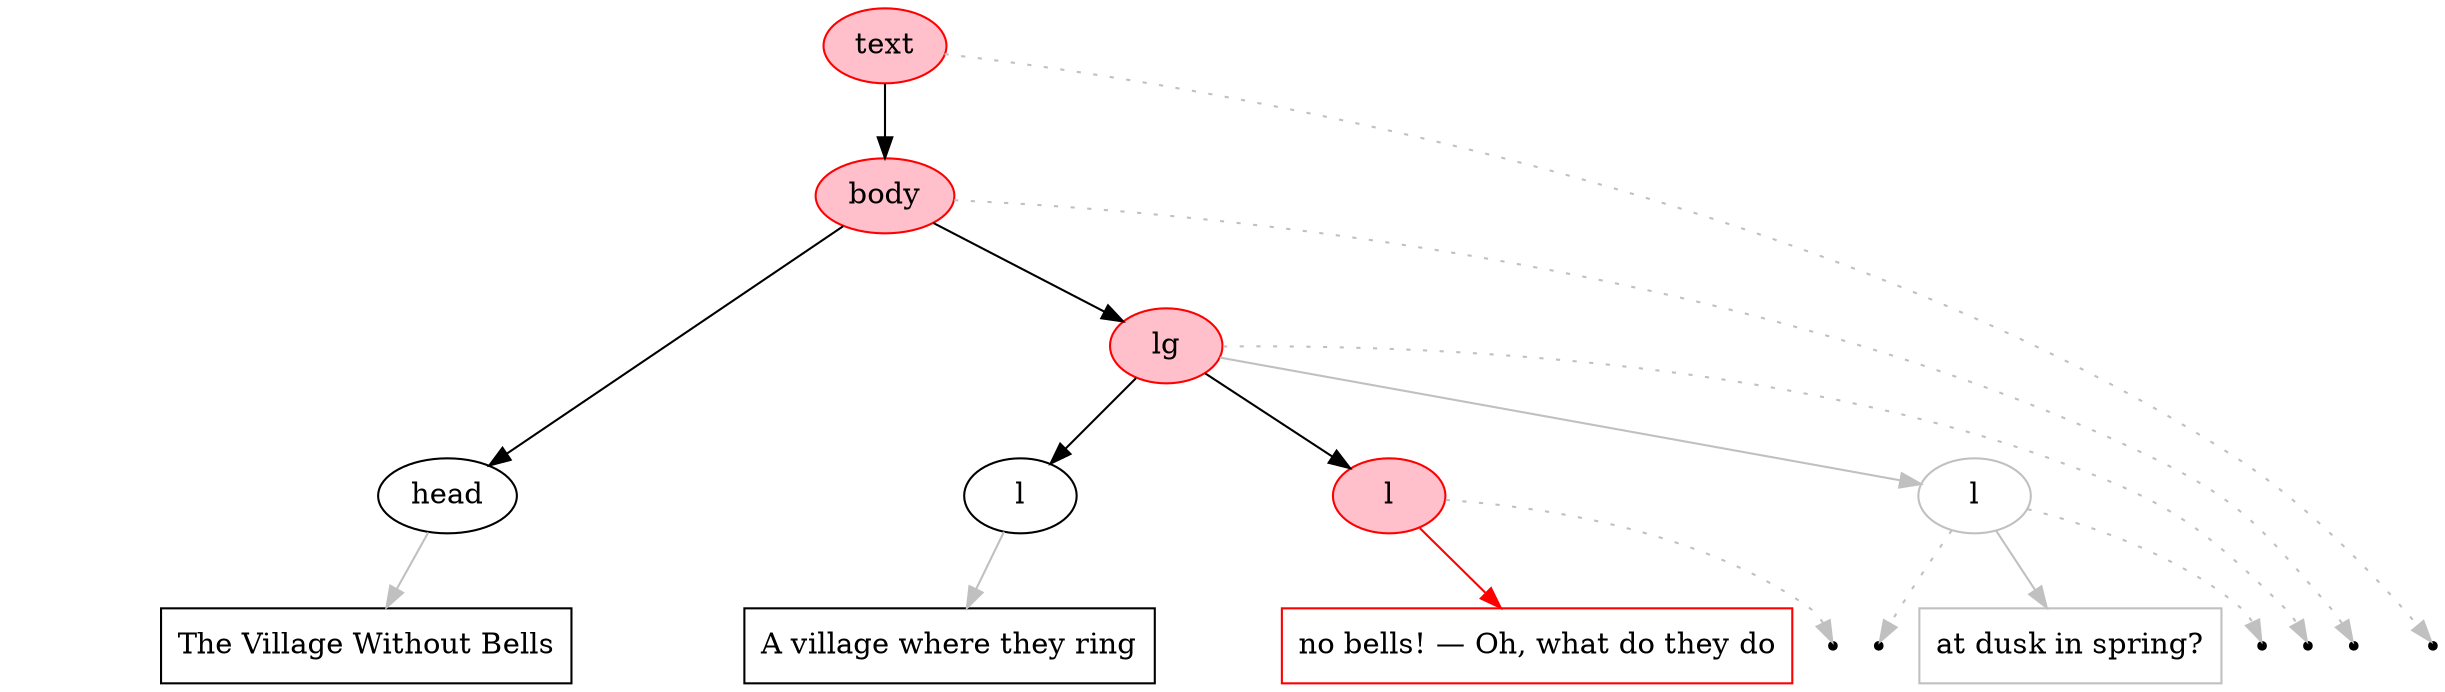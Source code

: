 digraph { 
  node [ordering=out]; 
  subgraph { 
    rank=same; 
start_text_10 [label="text\nstart", shape=point, color=transparent];
end_text_10 [label="text\nend", shape=point, color=black];
start_body_10 [label="body\nstart", shape=point, color=transparent];
end_body_10 [label="body\nend", shape=point, color=black];
start_head_10 [label="head\nstart", shape=point, color=transparent];
end_head_10 [label="head\nend", shape=point, color=transparent];
pcd7 [shape=box, label="The Village Without Bells"color=black];
start_lg_11 [label="lg\nstart", shape=point, color=transparent];
end_lg_11 [label="lg\nend", shape=point, color=black];
start_l_11 [label="l\nstart", shape=point, color=transparent];
end_l_11 [label="l\nend", shape=point, color=transparent];
pcd8 [shape=box, label="A village where they ring"color=black];
start_l_12 [label="l\nstart", shape=point, color=transparent];
end_l_12 [label="l\nend", shape=point, color=black];
pcd9 [shape=box, label="no bells! — Oh, what do they do"color=red];
start_l_13 [label="l\nstart", shape=point, color=black];
end_l_13 [label="l\nend", shape=point, color=black];
pcd10 [shape=box, label="at dusk in spring?"color=gray];
  } 

text_10 [label=text, color=red, shape=oval, style=filled, fillcolor=pink]; 
body_10 [label=body, color=red, shape=oval, style=filled, fillcolor=pink]; 
head_10 [label=head, color=black, shape=oval]; 
lg_11 [label=lg, color=red, shape=oval, style=filled, fillcolor=pink]; 
l_11 [label=l, color=black, shape=oval]; 
l_12 [label=l, color=red, shape=oval, style=filled, fillcolor=pink]; 
l_13 [label=l, color=gray, shape=oval]; 

text_10 -> start_text_10 [style=invis, arrowhead=none];
text_10 -> body_10 [color=black];
text_10 -> end_text_10 [color=gray, style=dotted];
body_10 -> start_body_10 [style=invis, arrowhead=none];
body_10 -> head_10 [color=black];
body_10 -> lg_11 [color=black];
body_10 -> end_body_10 [color=gray, style=dotted];
head_10 -> start_head_10 [style=invis, arrowhead=none];
head_10 -> pcd7 [color=gray];
head_10 -> end_head_10 [style=invis, arrowhead=none];
lg_11 -> start_lg_11 [style=invis, arrowhead=none];
lg_11 -> l_11 [color=black];
lg_11 -> l_12 [color=black];
lg_11 -> l_13 [color=gray];
lg_11 -> end_lg_11 [color=gray, style=dotted];
l_11 -> start_l_11 [style=invis, arrowhead=none];
l_11 -> pcd8 [color=gray];
l_11 -> end_l_11 [style=invis, arrowhead=none];
l_12 -> start_l_12 [style=invis, arrowhead=none];
l_12 -> pcd9 [color=red];
l_12 -> end_l_12 [color=gray, style=dotted];
l_13 -> start_l_13 [color=gray, style=dotted];
l_13 -> pcd10 [color=gray];
l_13 -> end_l_13 [color=gray, style=dotted];
}
